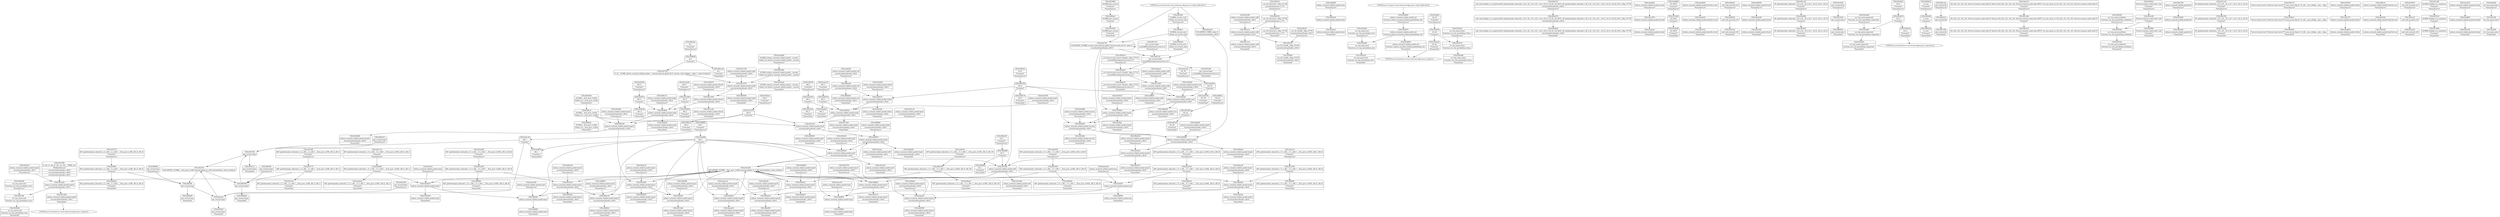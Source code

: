 digraph {
	CE0x3f14160 [shape=record,shape=Mrecord,label="{CE0x3f14160|GLOBAL:get_current|*Constant*|*SummSink*}"]
	CE0x3f16e90 [shape=record,shape=Mrecord,label="{CE0x3f16e90|i32_22|*Constant*}"]
	CE0x3f06380 [shape=record,shape=Mrecord,label="{CE0x3f06380|get_current:tmp2}"]
	CE0x3f0e1a0 [shape=record,shape=Mrecord,label="{CE0x3f0e1a0|selinux_secmark_relabel_packet:tmp16|security/selinux/hooks.c,4610}"]
	CE0x3ef9500 [shape=record,shape=Mrecord,label="{CE0x3ef9500|selinux_secmark_relabel_packet:tmp5|security/selinux/hooks.c,4610|*SummSink*}"]
	CE0x3f16b50 [shape=record,shape=Mrecord,label="{CE0x3f16b50|selinux_secmark_relabel_packet:tmp21|security/selinux/hooks.c,4610}"]
	CE0x3f3ffd0 [shape=record,shape=Mrecord,label="{CE0x3f3ffd0|_ret_i32_%call6,_!dbg_!27745|security/selinux/hooks.c,4613|*SummSink*}"]
	CE0x3efea30 [shape=record,shape=Mrecord,label="{CE0x3efea30|selinux_secmark_relabel_packet:tmp13|security/selinux/hooks.c,4610|*SummSource*}"]
	CE0x3f0ab40 [shape=record,shape=Mrecord,label="{CE0x3f0ab40|selinux_secmark_relabel_packet:entry}"]
	CE0x3ef93e0 [shape=record,shape=Mrecord,label="{CE0x3ef93e0|i32_0|*Constant*|*SummSource*}"]
	CE0x3efa1d0 [shape=record,shape=Mrecord,label="{CE0x3efa1d0|selinux_secmark_relabel_packet:tobool|security/selinux/hooks.c,4610|*SummSink*}"]
	CE0x3f030b0 [shape=record,shape=Mrecord,label="{CE0x3f030b0|GLOBAL:__llvm_gcov_ctr402|Global_var:__llvm_gcov_ctr402|*SummSource*}"]
	CE0x3f1f630 [shape=record,shape=Mrecord,label="{CE0x3f1f630|i64_5|*Constant*|*SummSink*}"]
	CE0x3ef9da0 [shape=record,shape=Mrecord,label="{CE0x3ef9da0|GLOBAL:get_current|*Constant*}"]
	CE0x3f0ef30 [shape=record,shape=Mrecord,label="{CE0x3f0ef30|selinux_secmark_relabel_packet:tmp3}"]
	"CONST[source:0(mediator),value:2(dynamic)][purpose:{object}]"
	CE0x3f023f0 [shape=record,shape=Mrecord,label="{CE0x3f023f0|selinux_secmark_relabel_packet:tmp7|security/selinux/hooks.c,4610|*SummSource*}"]
	CE0x3efd410 [shape=record,shape=Mrecord,label="{CE0x3efd410|i64*_getelementptr_inbounds_(_11_x_i64_,_11_x_i64_*___llvm_gcov_ctr402,_i64_0,_i64_0)|*Constant*|*SummSink*}"]
	CE0x3eeff70 [shape=record,shape=Mrecord,label="{CE0x3eeff70|i64_1|*Constant*|*SummSink*}"]
	CE0x3ef2900 [shape=record,shape=Mrecord,label="{CE0x3ef2900|selinux_secmark_relabel_packet:tmp14|security/selinux/hooks.c,4610|*SummSink*}"]
	CE0x3f0e710 [shape=record,shape=Mrecord,label="{CE0x3f0e710|_call_void_lockdep_rcu_suspicious(i8*_getelementptr_inbounds_(_25_x_i8_,_25_x_i8_*_.str3,_i32_0,_i32_0),_i32_4610,_i8*_getelementptr_inbounds_(_45_x_i8_,_45_x_i8_*_.str12,_i32_0,_i32_0))_#10,_!dbg_!27729|security/selinux/hooks.c,4610|*SummSource*}"]
	CE0x3f1bf10 [shape=record,shape=Mrecord,label="{CE0x3f1bf10|selinux_secmark_relabel_packet:tmp24|security/selinux/hooks.c,4611|*SummSource*}"]
	CE0x3ef0270 [shape=record,shape=Mrecord,label="{CE0x3ef0270|selinux_secmark_relabel_packet:tobool|security/selinux/hooks.c,4610}"]
	CE0x3ef8580 [shape=record,shape=Mrecord,label="{CE0x3ef8580|selinux_secmark_relabel_packet:tmp12|security/selinux/hooks.c,4610|*SummSource*}"]
	CE0x3eeace0 [shape=record,shape=Mrecord,label="{CE0x3eeace0|selinux_secmark_relabel_packet:do.end|*SummSink*}"]
	CE0x3f11db0 [shape=record,shape=Mrecord,label="{CE0x3f11db0|i32_4610|*Constant*}"]
	CE0x3f0cbe0 [shape=record,shape=Mrecord,label="{CE0x3f0cbe0|i8_1|*Constant*|*SummSource*}"]
	CE0x3f25dc0 [shape=record,shape=Mrecord,label="{CE0x3f25dc0|i64_0|*Constant*|*SummSource*}"]
	CE0x3efabe0 [shape=record,shape=Mrecord,label="{CE0x3efabe0|i64*_getelementptr_inbounds_(_11_x_i64_,_11_x_i64_*___llvm_gcov_ctr402,_i64_0,_i64_1)|*Constant*|*SummSink*}"]
	CE0x3f01e10 [shape=record,shape=Mrecord,label="{CE0x3f01e10|selinux_secmark_relabel_packet:call6|security/selinux/hooks.c,4613}"]
	CE0x3f114d0 [shape=record,shape=Mrecord,label="{CE0x3f114d0|selinux_secmark_relabel_packet:tmp12|security/selinux/hooks.c,4610|*SummSink*}"]
	CE0x3f2ef50 [shape=record,shape=Mrecord,label="{CE0x3f2ef50|selinux_secmark_relabel_packet:tmp12|security/selinux/hooks.c,4610}"]
	CE0x3f3f7a0 [shape=record,shape=Mrecord,label="{CE0x3f3f7a0|_ret_i32_%retval.0,_!dbg_!27728|security/selinux/avc.c,775|*SummSource*}"]
	CE0x3f47570 [shape=record,shape=Mrecord,label="{CE0x3f47570|i64*_getelementptr_inbounds_(_2_x_i64_,_2_x_i64_*___llvm_gcov_ctr98,_i64_0,_i64_0)|*Constant*|*SummSource*}"]
	CE0x3eea630 [shape=record,shape=Mrecord,label="{CE0x3eea630|selinux_secmark_relabel_packet:land.lhs.true2}"]
	CE0x3f1c0f0 [shape=record,shape=Mrecord,label="{CE0x3f1c0f0|selinux_secmark_relabel_packet:call6|security/selinux/hooks.c,4613|*SummSource*}"]
	CE0x3ef9a30 [shape=record,shape=Mrecord,label="{CE0x3ef9a30|i64*_getelementptr_inbounds_(_11_x_i64_,_11_x_i64_*___llvm_gcov_ctr402,_i64_0,_i64_10)|*Constant*|*SummSource*}"]
	CE0x3f3d4d0 [shape=record,shape=Mrecord,label="{CE0x3f3d4d0|avc_has_perm:ssid|Function::avc_has_perm&Arg::ssid::|*SummSource*}"]
	CE0x3f0bdf0 [shape=record,shape=Mrecord,label="{CE0x3f0bdf0|i32_1|*Constant*|*SummSink*}"]
	CE0x3f3dde0 [shape=record,shape=Mrecord,label="{CE0x3f3dde0|avc_has_perm:tsid|Function::avc_has_perm&Arg::tsid::|*SummSource*}"]
	CE0x3efc750 [shape=record,shape=Mrecord,label="{CE0x3efc750|COLLAPSED:_GCMRE_current_task_external_global_%struct.task_struct*:_elem_0::|security/selinux/hooks.c,4610}"]
	CE0x3f07a10 [shape=record,shape=Mrecord,label="{CE0x3f07a10|get_current:tmp4|./arch/x86/include/asm/current.h,14|*SummSource*}"]
	CE0x3ef5020 [shape=record,shape=Mrecord,label="{CE0x3ef5020|_call_void_mcount()_#3}"]
	CE0x3f0d900 [shape=record,shape=Mrecord,label="{CE0x3f0d900|selinux_secmark_relabel_packet:tmp19|security/selinux/hooks.c,4610|*SummSource*}"]
	CE0x3f13260 [shape=record,shape=Mrecord,label="{CE0x3f13260|selinux_secmark_relabel_packet:sid5|security/selinux/hooks.c,4611|*SummSink*}"]
	CE0x3efc290 [shape=record,shape=Mrecord,label="{CE0x3efc290|selinux_secmark_relabel_packet:if.end|*SummSink*}"]
	CE0x3f09cc0 [shape=record,shape=Mrecord,label="{CE0x3f09cc0|i64_0|*Constant*|*SummSink*}"]
	CE0x3ef9b50 [shape=record,shape=Mrecord,label="{CE0x3ef9b50|selinux_secmark_relabel_packet:tmp19|security/selinux/hooks.c,4610|*SummSink*}"]
	CE0x3f28110 [shape=record,shape=Mrecord,label="{CE0x3f28110|selinux_secmark_relabel_packet:tmp9|security/selinux/hooks.c,4610|*SummSource*}"]
	CE0x3f0a1b0 [shape=record,shape=Mrecord,label="{CE0x3f0a1b0|selinux_secmark_relabel_packet:tmp23|security/selinux/hooks.c,4610|*SummSource*}"]
	CE0x3eef7b0 [shape=record,shape=Mrecord,label="{CE0x3eef7b0|i64*_getelementptr_inbounds_(_11_x_i64_,_11_x_i64_*___llvm_gcov_ctr402,_i64_0,_i64_0)|*Constant*}"]
	CE0x3f06460 [shape=record,shape=Mrecord,label="{CE0x3f06460|get_current:tmp2|*SummSink*}"]
	CE0x3ee99f0 [shape=record,shape=Mrecord,label="{CE0x3ee99f0|i8*_getelementptr_inbounds_(_45_x_i8_,_45_x_i8_*_.str12,_i32_0,_i32_0)|*Constant*}"]
	CE0x3f5ec10 [shape=record,shape=Mrecord,label="{CE0x3f5ec10|get_current:tmp3|*SummSink*}"]
	CE0x3efbef0 [shape=record,shape=Mrecord,label="{CE0x3efbef0|selinux_secmark_relabel_packet:tmp22|security/selinux/hooks.c,4610|*SummSource*}"]
	CE0x3eea8c0 [shape=record,shape=Mrecord,label="{CE0x3eea8c0|i64_3|*Constant*|*SummSink*}"]
	CE0x3ef9bc0 [shape=record,shape=Mrecord,label="{CE0x3ef9bc0|selinux_secmark_relabel_packet:tmp20|security/selinux/hooks.c,4610}"]
	CE0x3f0df60 [shape=record,shape=Mrecord,label="{CE0x3f0df60|i64*_getelementptr_inbounds_(_11_x_i64_,_11_x_i64_*___llvm_gcov_ctr402,_i64_0,_i64_8)|*Constant*|*SummSink*}"]
	CE0x3eff7a0 [shape=record,shape=Mrecord,label="{CE0x3eff7a0|i32_22|*Constant*|*SummSink*}"]
	CE0x3efec10 [shape=record,shape=Mrecord,label="{CE0x3efec10|i64*_getelementptr_inbounds_(_11_x_i64_,_11_x_i64_*___llvm_gcov_ctr402,_i64_0,_i64_6)|*Constant*|*SummSource*}"]
	CE0x3f0da20 [shape=record,shape=Mrecord,label="{CE0x3f0da20|_ret_%struct.task_struct*_%tmp4,_!dbg_!27714|./arch/x86/include/asm/current.h,14}"]
	CE0x3f00550 [shape=record,shape=Mrecord,label="{CE0x3f00550|get_current:entry|*SummSink*}"]
	CE0x3f122c0 [shape=record,shape=Mrecord,label="{CE0x3f122c0|selinux_secmark_relabel_packet:tmp7|security/selinux/hooks.c,4610|*SummSink*}"]
	CE0x3ef95e0 [shape=record,shape=Mrecord,label="{CE0x3ef95e0|selinux_secmark_relabel_packet:tmp7|security/selinux/hooks.c,4610}"]
	CE0x3ef4470 [shape=record,shape=Mrecord,label="{CE0x3ef4470|selinux_secmark_relabel_packet:tobool1|security/selinux/hooks.c,4610|*SummSource*}"]
	CE0x3eeb1b0 [shape=record,shape=Mrecord,label="{CE0x3eeb1b0|selinux_secmark_relabel_packet:tmp|*SummSource*}"]
	CE0x48a2470 [shape=record,shape=Mrecord,label="{CE0x48a2470|_call_void_lockdep_rcu_suspicious(i8*_getelementptr_inbounds_(_25_x_i8_,_25_x_i8_*_.str3,_i32_0,_i32_0),_i32_4610,_i8*_getelementptr_inbounds_(_45_x_i8_,_45_x_i8_*_.str12,_i32_0,_i32_0))_#10,_!dbg_!27729|security/selinux/hooks.c,4610}"]
	CE0x3ef5fa0 [shape=record,shape=Mrecord,label="{CE0x3ef5fa0|selinux_secmark_relabel_packet:tmp21|security/selinux/hooks.c,4610|*SummSink*}"]
	"CONST[source:2(external),value:2(dynamic)][purpose:{subject}][SrcIdx:1]"
	CE0x3f3eb30 [shape=record,shape=Mrecord,label="{CE0x3f3eb30|avc_has_perm:requested|Function::avc_has_perm&Arg::requested::|*SummSink*}"]
	CE0x3f02d10 [shape=record,shape=Mrecord,label="{CE0x3f02d10|i1_true|*Constant*|*SummSource*}"]
	CE0x3ef4940 [shape=record,shape=Mrecord,label="{CE0x3ef4940|selinux_secmark_relabel_packet:entry|*SummSource*}"]
	CE0x3eea110 [shape=record,shape=Mrecord,label="{CE0x3eea110|selinux_secmark_relabel_packet:tmp20|security/selinux/hooks.c,4610|*SummSource*}"]
	CE0x3f41360 [shape=record,shape=Mrecord,label="{CE0x3f41360|get_current:bb|*SummSink*}"]
	CE0x3f4cf00 [shape=record,shape=Mrecord,label="{CE0x3f4cf00|get_current:tmp}"]
	CE0x3ee9a60 [shape=record,shape=Mrecord,label="{CE0x3ee9a60|i32_4610|*Constant*|*SummSink*}"]
	CE0x3f13780 [shape=record,shape=Mrecord,label="{CE0x3f13780|0:_i32,_4:_i32,_8:_i32,_12:_i32,_:_CMRE_4,8_|*MultipleSource*|security/selinux/hooks.c,4610|security/selinux/hooks.c,4610|security/selinux/hooks.c,4611}"]
	CE0x3f3d820 [shape=record,shape=Mrecord,label="{CE0x3f3d820|selinux_secmark_relabel_packet:sid|Function::selinux_secmark_relabel_packet&Arg::sid::|*SummSource*}"]
	"CONST[source:0(mediator),value:2(dynamic)][purpose:{subject}]"
	CE0x3efc5c0 [shape=record,shape=Mrecord,label="{CE0x3efc5c0|i32_78|*Constant*|*SummSource*}"]
	CE0x3f0dac0 [shape=record,shape=Mrecord,label="{CE0x3f0dac0|_ret_%struct.task_struct*_%tmp4,_!dbg_!27714|./arch/x86/include/asm/current.h,14|*SummSink*}"]
	CE0x3efe110 [shape=record,shape=Mrecord,label="{CE0x3efe110|i32_(i32,_i32,_i16,_i32,_%struct.common_audit_data*)*_bitcast_(i32_(i32,_i32,_i16,_i32,_%struct.common_audit_data.495*)*_avc_has_perm_to_i32_(i32,_i32,_i16,_i32,_%struct.common_audit_data*)*)|*Constant*|*SummSource*}"]
	CE0x53b20e0 [shape=record,shape=Mrecord,label="{CE0x53b20e0|selinux_secmark_relabel_packet:tmp2|*SummSink*}"]
	CE0x3efeba0 [shape=record,shape=Mrecord,label="{CE0x3efeba0|selinux_secmark_relabel_packet:tmp13|security/selinux/hooks.c,4610|*SummSink*}"]
	CE0x3ef9030 [shape=record,shape=Mrecord,label="{CE0x3ef9030|selinux_secmark_relabel_packet:if.end|*SummSource*}"]
	CE0x3f3f350 [shape=record,shape=Mrecord,label="{CE0x3f3f350|_ret_i32_%retval.0,_!dbg_!27728|security/selinux/avc.c,775}"]
	CE0x3efb9e0 [shape=record,shape=Mrecord,label="{CE0x3efb9e0|selinux_secmark_relabel_packet:tmp13|security/selinux/hooks.c,4610}"]
	CE0x3f0cf20 [shape=record,shape=Mrecord,label="{CE0x3f0cf20|GLOBAL:current_task|Global_var:current_task|*SummSource*}"]
	CE0x3eed920 [shape=record,shape=Mrecord,label="{CE0x3eed920|selinux_secmark_relabel_packet:land.lhs.true2|*SummSource*}"]
	CE0x3f09ea0 [shape=record,shape=Mrecord,label="{CE0x3f09ea0|selinux_secmark_relabel_packet:tmp22|security/selinux/hooks.c,4610|*SummSink*}"]
	CE0x3f3f080 [shape=record,shape=Mrecord,label="{CE0x3f3f080|%struct.common_audit_data*_null|*Constant*|*SummSink*}"]
	CE0x3f063f0 [shape=record,shape=Mrecord,label="{CE0x3f063f0|get_current:tmp2|*SummSource*}"]
	CE0x3f0a4d0 [shape=record,shape=Mrecord,label="{CE0x3f0a4d0|selinux_secmark_relabel_packet:bb|*SummSink*}"]
	CE0x3f0e820 [shape=record,shape=Mrecord,label="{CE0x3f0e820|_call_void_lockdep_rcu_suspicious(i8*_getelementptr_inbounds_(_25_x_i8_,_25_x_i8_*_.str3,_i32_0,_i32_0),_i32_4610,_i8*_getelementptr_inbounds_(_45_x_i8_,_45_x_i8_*_.str12,_i32_0,_i32_0))_#10,_!dbg_!27729|security/selinux/hooks.c,4610|*SummSink*}"]
	CE0x3f25750 [shape=record,shape=Mrecord,label="{CE0x3f25750|selinux_secmark_relabel_packet:tmp17|security/selinux/hooks.c,4610|*SummSource*}"]
	CE0x3f10920 [shape=record,shape=Mrecord,label="{CE0x3f10920|selinux_secmark_relabel_packet:security|security/selinux/hooks.c,4610}"]
	CE0x3f0e780 [shape=record,shape=Mrecord,label="{CE0x3f0e780|i8*_getelementptr_inbounds_(_25_x_i8_,_25_x_i8_*_.str3,_i32_0,_i32_0)|*Constant*}"]
	CE0x3ef8b40 [shape=record,shape=Mrecord,label="{CE0x3ef8b40|i8_1|*Constant*}"]
	CE0x3f12d10 [shape=record,shape=Mrecord,label="{CE0x3f12d10|selinux_secmark_relabel_packet:tmp15|security/selinux/hooks.c,4610}"]
	CE0x3f3f010 [shape=record,shape=Mrecord,label="{CE0x3f3f010|%struct.common_audit_data*_null|*Constant*|*SummSource*}"]
	CE0x3f5d6c0 [shape=record,shape=Mrecord,label="{CE0x3f5d6c0|%struct.task_struct*_(%struct.task_struct**)*_asm_movq_%gs:$_1:P_,$0_,_r,im,_dirflag_,_fpsr_,_flags_}"]
	CE0x3ee98d0 [shape=record,shape=Mrecord,label="{CE0x3ee98d0|i32_4610|*Constant*|*SummSource*}"]
	CE0x3f3dd00 [shape=record,shape=Mrecord,label="{CE0x3f3dd00|avc_has_perm:tsid|Function::avc_has_perm&Arg::tsid::}"]
	CE0x3f0b650 [shape=record,shape=Mrecord,label="{CE0x3f0b650|selinux_secmark_relabel_packet:call|security/selinux/hooks.c,4610|*SummSink*}"]
	CE0x3f0a310 [shape=record,shape=Mrecord,label="{CE0x3f0a310|selinux_secmark_relabel_packet:tmp23|security/selinux/hooks.c,4610|*SummSink*}"]
	CE0x3f3d5d0 [shape=record,shape=Mrecord,label="{CE0x3f3d5d0|avc_has_perm:ssid|Function::avc_has_perm&Arg::ssid::|*SummSink*}"]
	CE0x3f3e8e0 [shape=record,shape=Mrecord,label="{CE0x3f3e8e0|i32_4|*Constant*|*SummSource*}"]
	CE0x3f3ec90 [shape=record,shape=Mrecord,label="{CE0x3f3ec90|%struct.common_audit_data*_null|*Constant*}"]
	CE0x3efa4c0 [shape=record,shape=Mrecord,label="{CE0x3efa4c0|get_current:bb}"]
	CE0x3f14340 [shape=record,shape=Mrecord,label="{CE0x3f14340|get_current:entry}"]
	CE0x3f411a0 [shape=record,shape=Mrecord,label="{CE0x3f411a0|get_current:bb|*SummSource*}"]
	CE0x3ef05e0 [shape=record,shape=Mrecord,label="{CE0x3ef05e0|selinux_secmark_relabel_packet:tmp4|security/selinux/hooks.c,4610}"]
	CE0x3f11650 [shape=record,shape=Mrecord,label="{CE0x3f11650|i64*_getelementptr_inbounds_(_11_x_i64_,_11_x_i64_*___llvm_gcov_ctr402,_i64_0,_i64_6)|*Constant*}"]
	CE0x3ef4f60 [shape=record,shape=Mrecord,label="{CE0x3ef4f60|selinux_secmark_relabel_packet:tmp3|*SummSink*}"]
	CE0x3811070 [shape=record,shape=Mrecord,label="{CE0x3811070|selinux_secmark_relabel_packet:tmp8|security/selinux/hooks.c,4610}"]
	CE0x3f0c950 [shape=record,shape=Mrecord,label="{CE0x3f0c950|i64*_getelementptr_inbounds_(_11_x_i64_,_11_x_i64_*___llvm_gcov_ctr402,_i64_0,_i64_9)|*Constant*}"]
	CE0x3ef7150 [shape=record,shape=Mrecord,label="{CE0x3ef7150|0:_i8,_:_GCMR_selinux_secmark_relabel_packet.__warned_internal_global_i8_0,_section_.data.unlikely_,_align_1:_elem_0:default:}"]
	CE0x3f172d0 [shape=record,shape=Mrecord,label="{CE0x3f172d0|selinux_secmark_relabel_packet:call4|security/selinux/hooks.c,4610}"]
	CE0x3eec450 [shape=record,shape=Mrecord,label="{CE0x3eec450|selinux_secmark_relabel_packet:tmp3|*SummSource*}"]
	CE0x3f1be20 [shape=record,shape=Mrecord,label="{CE0x3f1be20|selinux_secmark_relabel_packet:tmp24|security/selinux/hooks.c,4611}"]
	CE0x3f257c0 [shape=record,shape=Mrecord,label="{CE0x3f257c0|selinux_secmark_relabel_packet:tmp17|security/selinux/hooks.c,4610|*SummSink*}"]
	CE0x3ef4de0 [shape=record,shape=Mrecord,label="{CE0x3ef4de0|selinux_secmark_relabel_packet:tmp14|security/selinux/hooks.c,4610|*SummSource*}"]
	CE0x3f3e410 [shape=record,shape=Mrecord,label="{CE0x3f3e410|i32_4|*Constant*}"]
	CE0x3efc550 [shape=record,shape=Mrecord,label="{CE0x3efc550|i32_78|*Constant*|*SummSink*}"]
	CE0x3f5b4e0 [shape=record,shape=Mrecord,label="{CE0x3f5b4e0|i64*_getelementptr_inbounds_(_2_x_i64_,_2_x_i64_*___llvm_gcov_ctr98,_i64_0,_i64_0)|*Constant*|*SummSink*}"]
	CE0x3eff610 [shape=record,shape=Mrecord,label="{CE0x3eff610|i32_22|*Constant*|*SummSource*}"]
	CE0x3f005e0 [shape=record,shape=Mrecord,label="{CE0x3f005e0|_ret_%struct.task_struct*_%tmp4,_!dbg_!27714|./arch/x86/include/asm/current.h,14|*SummSource*}"]
	CE0x3efc4e0 [shape=record,shape=Mrecord,label="{CE0x3efc4e0|i32_78|*Constant*}"]
	CE0x3eedc80 [shape=record,shape=Mrecord,label="{CE0x3eedc80|selinux_secmark_relabel_packet:if.end}"]
	CE0x3efcfc0 [shape=record,shape=Mrecord,label="{CE0x3efcfc0|selinux_secmark_relabel_packet:tmp2|*SummSource*}"]
	CE0x3f0a790 [shape=record,shape=Mrecord,label="{CE0x3f0a790|selinux_secmark_relabel_packet:bb|*SummSource*}"]
	CE0x3eed670 [shape=record,shape=Mrecord,label="{CE0x3eed670|selinux_secmark_relabel_packet:if.then|*SummSink*}"]
	CE0x3f69b90 [shape=record,shape=Mrecord,label="{CE0x3f69b90|get_current:tmp|*SummSource*}"]
	CE0x3ef0740 [shape=record,shape=Mrecord,label="{CE0x3ef0740|i64_2|*Constant*|*SummSource*}"]
	CE0x3ef03d0 [shape=record,shape=Mrecord,label="{CE0x3ef03d0|selinux_secmark_relabel_packet:land.lhs.true|*SummSink*}"]
	CE0x3f1c1c0 [shape=record,shape=Mrecord,label="{CE0x3f1c1c0|selinux_secmark_relabel_packet:call6|security/selinux/hooks.c,4613|*SummSink*}"]
	CE0x3f1c2b0 [shape=record,shape=Mrecord,label="{CE0x3f1c2b0|i32_(i32,_i32,_i16,_i32,_%struct.common_audit_data*)*_bitcast_(i32_(i32,_i32,_i16,_i32,_%struct.common_audit_data.495*)*_avc_has_perm_to_i32_(i32,_i32,_i16,_i32,_%struct.common_audit_data*)*)|*Constant*}"]
	CE0x3ef0cc0 [shape=record,shape=Mrecord,label="{CE0x3ef0cc0|selinux_secmark_relabel_packet:land.lhs.true|*SummSource*}"]
	CE0x3f1f5c0 [shape=record,shape=Mrecord,label="{CE0x3f1f5c0|i64_4|*Constant*}"]
	CE0x3f0e0a0 [shape=record,shape=Mrecord,label="{CE0x3f0e0a0|selinux_secmark_relabel_packet:tmp15|security/selinux/hooks.c,4610|*SummSink*}"]
	CE0x3ef1030 [shape=record,shape=Mrecord,label="{CE0x3ef1030|i64_2|*Constant*|*SummSink*}"]
	CE0x3f0f8b0 [shape=record,shape=Mrecord,label="{CE0x3f0f8b0|selinux_secmark_relabel_packet:tmp6|security/selinux/hooks.c,4610|*SummSource*}"]
	CE0x3f10d50 [shape=record,shape=Mrecord,label="{CE0x3f10d50|selinux_secmark_relabel_packet:bb}"]
	CE0x3f0b780 [shape=record,shape=Mrecord,label="{CE0x3f0b780|i32_0|*Constant*}"]
	CE0x3f2a580 [shape=record,shape=Mrecord,label="{CE0x3f2a580|selinux_secmark_relabel_packet:tmp10|security/selinux/hooks.c,4610|*SummSink*}"]
	CE0x3f0fee0 [shape=record,shape=Mrecord,label="{CE0x3f0fee0|GLOBAL:__llvm_gcov_ctr402|Global_var:__llvm_gcov_ctr402|*SummSink*}"]
	CE0x3ef9ae0 [shape=record,shape=Mrecord,label="{CE0x3ef9ae0|i64*_getelementptr_inbounds_(_11_x_i64_,_11_x_i64_*___llvm_gcov_ctr402,_i64_0,_i64_10)|*Constant*|*SummSink*}"]
	CE0x3f12a50 [shape=record,shape=Mrecord,label="{CE0x3f12a50|i64*_getelementptr_inbounds_(_11_x_i64_,_11_x_i64_*___llvm_gcov_ctr402,_i64_0,_i64_8)|*Constant*}"]
	CE0x3f5f0c0 [shape=record,shape=Mrecord,label="{CE0x3f5f0c0|GLOBAL:current_task|Global_var:current_task}"]
	CE0x3f4cf70 [shape=record,shape=Mrecord,label="{CE0x3f4cf70|COLLAPSED:_GCMRE___llvm_gcov_ctr98_internal_global_2_x_i64_zeroinitializer:_elem_0:default:}"]
	CE0x3f02ea0 [shape=record,shape=Mrecord,label="{CE0x3f02ea0|i1_true|*Constant*|*SummSink*}"]
	CE0x3f473f0 [shape=record,shape=Mrecord,label="{CE0x3f473f0|get_current:tmp3}"]
	CE0x3f0bc90 [shape=record,shape=Mrecord,label="{CE0x3f0bc90|i32_1|*Constant*|*SummSource*}"]
	CE0x3eeee70 [shape=record,shape=Mrecord,label="{CE0x3eeee70|i64_3|*Constant*|*SummSource*}"]
	CE0x3eff1c0 [shape=record,shape=Mrecord,label="{CE0x3eff1c0|GLOBAL:__llvm_gcov_ctr402|Global_var:__llvm_gcov_ctr402}"]
	"CONST[source:0(mediator),value:0(static)][purpose:{operation}]"
	CE0x3f3d670 [shape=record,shape=Mrecord,label="{CE0x3f3d670|selinux_secmark_relabel_packet:sid|Function::selinux_secmark_relabel_packet&Arg::sid::}"]
	CE0x3f14970 [shape=record,shape=Mrecord,label="{CE0x3f14970|_call_void_mcount()_#3|*SummSource*}"]
	CE0x3eef3f0 [shape=record,shape=Mrecord,label="{CE0x3eef3f0|i64_1|*Constant*}"]
	CE0x3f5ecd0 [shape=record,shape=Mrecord,label="{CE0x3f5ecd0|_call_void_mcount()_#3}"]
	CE0x3f0f6f0 [shape=record,shape=Mrecord,label="{CE0x3f0f6f0|i64*_getelementptr_inbounds_(_11_x_i64_,_11_x_i64_*___llvm_gcov_ctr402,_i64_0,_i64_6)|*Constant*|*SummSink*}"]
	CE0x3eefec0 [shape=record,shape=Mrecord,label="{CE0x3eefec0|selinux_secmark_relabel_packet:entry|*SummSink*}"]
	CE0x3f280a0 [shape=record,shape=Mrecord,label="{CE0x3f280a0|selinux_secmark_relabel_packet:tmp9|security/selinux/hooks.c,4610|*SummSink*}"]
	CE0x3f0cce0 [shape=record,shape=Mrecord,label="{CE0x3f0cce0|i8_1|*Constant*|*SummSink*}"]
	CE0x3ef7b10 [shape=record,shape=Mrecord,label="{CE0x3ef7b10|GLOBAL:lockdep_rcu_suspicious|*Constant*}"]
	CE0x5e939d0 [shape=record,shape=Mrecord,label="{CE0x5e939d0|GLOBAL:selinux_secmark_relabel_packet.__warned|Global_var:selinux_secmark_relabel_packet.__warned|*SummSource*}"]
	CE0x3f293b0 [shape=record,shape=Mrecord,label="{CE0x3f293b0|selinux_secmark_relabel_packet:tmp10|security/selinux/hooks.c,4610|*SummSource*}"]
	CE0x3f0e030 [shape=record,shape=Mrecord,label="{CE0x3f0e030|selinux_secmark_relabel_packet:tmp15|security/selinux/hooks.c,4610|*SummSource*}"]
	CE0x3f0ad70 [shape=record,shape=Mrecord,label="{CE0x3f0ad70|selinux_secmark_relabel_packet:tmp18|security/selinux/hooks.c,4610}"]
	CE0x3f2dc30 [shape=record,shape=Mrecord,label="{CE0x3f2dc30|selinux_secmark_relabel_packet:tmp11|security/selinux/hooks.c,4610|*SummSource*}"]
	CE0x3ef2a80 [shape=record,shape=Mrecord,label="{CE0x3ef2a80|i1_true|*Constant*}"]
	CE0x55ce240 [shape=record,shape=Mrecord,label="{CE0x55ce240|i64_5|*Constant*|*SummSource*}"]
	CE0x3f11c30 [shape=record,shape=Mrecord,label="{CE0x3f11c30|i8*_getelementptr_inbounds_(_25_x_i8_,_25_x_i8_*_.str3,_i32_0,_i32_0)|*Constant*|*SummSource*}"]
	CE0x3eef080 [shape=record,shape=Mrecord,label="{CE0x3eef080|i64*_getelementptr_inbounds_(_11_x_i64_,_11_x_i64_*___llvm_gcov_ctr402,_i64_0,_i64_1)|*Constant*}"]
	CE0x3f1c000 [shape=record,shape=Mrecord,label="{CE0x3f1c000|selinux_secmark_relabel_packet:tmp24|security/selinux/hooks.c,4611|*SummSink*}"]
	CE0x3efe780 [shape=record,shape=Mrecord,label="{CE0x3efe780|avc_has_perm:ssid|Function::avc_has_perm&Arg::ssid::}"]
	CE0x3ef9570 [shape=record,shape=Mrecord,label="{CE0x3ef9570|selinux_secmark_relabel_packet:tmp6|security/selinux/hooks.c,4610}"]
	CE0x3f3e570 [shape=record,shape=Mrecord,label="{CE0x3f3e570|avc_has_perm:tclass|Function::avc_has_perm&Arg::tclass::}"]
	CE0x3f1f9c0 [shape=record,shape=Mrecord,label="{CE0x3f1f9c0|get_current:tmp1|*SummSink*}"]
	CE0x3f1f770 [shape=record,shape=Mrecord,label="{CE0x3f1f770|i64*_getelementptr_inbounds_(_2_x_i64_,_2_x_i64_*___llvm_gcov_ctr98,_i64_0,_i64_1)|*Constant*}"]
	CE0x3f0af90 [shape=record,shape=Mrecord,label="{CE0x3f0af90|selinux_secmark_relabel_packet:tmp18|security/selinux/hooks.c,4610|*SummSink*}"]
	CE0x3ef0f80 [shape=record,shape=Mrecord,label="{CE0x3ef0f80|selinux_secmark_relabel_packet:tmp1|*SummSink*}"]
	CE0x3f174e0 [shape=record,shape=Mrecord,label="{CE0x3f174e0|selinux_secmark_relabel_packet:tmp4|security/selinux/hooks.c,4610|*SummSink*}"]
	CE0x3f02380 [shape=record,shape=Mrecord,label="{CE0x3f02380|GLOBAL:selinux_secmark_relabel_packet.__warned|Global_var:selinux_secmark_relabel_packet.__warned}"]
	CE0x3eefcb0 [shape=record,shape=Mrecord,label="{CE0x3eefcb0|selinux_secmark_relabel_packet:call|security/selinux/hooks.c,4610|*SummSource*}"]
	CE0x3f3df70 [shape=record,shape=Mrecord,label="{CE0x3f3df70|i16_42|*Constant*}"]
	CE0x3eef600 [shape=record,shape=Mrecord,label="{CE0x3eef600|selinux_secmark_relabel_packet:tmp1}"]
	CE0x3efc0a0 [shape=record,shape=Mrecord,label="{CE0x3efc0a0|selinux_secmark_relabel_packet:tmp23|security/selinux/hooks.c,4610}"]
	CE0x3eea760 [shape=record,shape=Mrecord,label="{CE0x3eea760|selinux_secmark_relabel_packet:do.end}"]
	CE0x3eef890 [shape=record,shape=Mrecord,label="{CE0x3eef890|selinux_secmark_relabel_packet:do.body}"]
	CE0x3efcf50 [shape=record,shape=Mrecord,label="{CE0x3efcf50|selinux_secmark_relabel_packet:tmp}"]
	CE0x3f16d10 [shape=record,shape=Mrecord,label="{CE0x3f16d10|selinux_secmark_relabel_packet:tmp21|security/selinux/hooks.c,4610|*SummSource*}"]
	CE0x3f10b10 [shape=record,shape=Mrecord,label="{CE0x3f10b10|COLLAPSED:_CMRE:_elem_0::|security/selinux/hooks.c,4610}"]
	CE0x3efe3f0 [shape=record,shape=Mrecord,label="{CE0x3efe3f0|avc_has_perm:entry}"]
	CE0x3f3d950 [shape=record,shape=Mrecord,label="{CE0x3f3d950|selinux_secmark_relabel_packet:sid|Function::selinux_secmark_relabel_packet&Arg::sid::|*SummSink*}"]
	CE0x3f3ed00 [shape=record,shape=Mrecord,label="{CE0x3f3ed00|avc_has_perm:requested|Function::avc_has_perm&Arg::requested::}"]
	CE0x3f3f1d0 [shape=record,shape=Mrecord,label="{CE0x3f3f1d0|avc_has_perm:auditdata|Function::avc_has_perm&Arg::auditdata::|*SummSink*}"]
	CE0x3efe4f0 [shape=record,shape=Mrecord,label="{CE0x3efe4f0|avc_has_perm:entry|*SummSource*}"]
	CE0x3f13ea0 [shape=record,shape=Mrecord,label="{CE0x3f13ea0|selinux_secmark_relabel_packet:sid5|security/selinux/hooks.c,4611|*SummSource*}"]
	CE0x55ce1d0 [shape=record,shape=Mrecord,label="{CE0x55ce1d0|selinux_secmark_relabel_packet:tobool1|security/selinux/hooks.c,4610|*SummSink*}"]
	CE0x3f5e820 [shape=record,shape=Mrecord,label="{CE0x3f5e820|GLOBAL:current_task|Global_var:current_task|*SummSink*}"]
	CE0x3ef75b0 [shape=record,shape=Mrecord,label="{CE0x3ef75b0|selinux_secmark_relabel_packet:if.then|*SummSource*}"]
	CE0x3ef1500 [shape=record,shape=Mrecord,label="{CE0x3ef1500|selinux_secmark_relabel_packet:tmp4|security/selinux/hooks.c,4610|*SummSource*}"]
	CE0x5e93aa0 [shape=record,shape=Mrecord,label="{CE0x5e93aa0|GLOBAL:selinux_secmark_relabel_packet.__warned|Global_var:selinux_secmark_relabel_packet.__warned|*SummSink*}"]
	CE0x3eee410 [shape=record,shape=Mrecord,label="{CE0x3eee410|i64_2|*Constant*}"]
	CE0x3ef2160 [shape=record,shape=Mrecord,label="{CE0x3ef2160|i64_4|*Constant*|*SummSource*}"]
	CE0x3f0af20 [shape=record,shape=Mrecord,label="{CE0x3f0af20|selinux_secmark_relabel_packet:tmp18|security/selinux/hooks.c,4610|*SummSource*}"]
	CE0x3f3edd0 [shape=record,shape=Mrecord,label="{CE0x3f3edd0|avc_has_perm:requested|Function::avc_has_perm&Arg::requested::|*SummSource*}"]
	CE0x3f3f540 [shape=record,shape=Mrecord,label="{CE0x3f3f540|avc_has_perm:auditdata|Function::avc_has_perm&Arg::auditdata::}"]
	CE0x3f3fe30 [shape=record,shape=Mrecord,label="{CE0x3f3fe30|_ret_i32_%call6,_!dbg_!27745|security/selinux/hooks.c,4613|*SummSource*}"]
	CE0x3f0c9c0 [shape=record,shape=Mrecord,label="{CE0x3f0c9c0|i8*_getelementptr_inbounds_(_45_x_i8_,_45_x_i8_*_.str12,_i32_0,_i32_0)|*Constant*|*SummSink*}"]
	CE0x3efb340 [shape=record,shape=Mrecord,label="{CE0x3efb340|selinux_secmark_relabel_packet:cred|security/selinux/hooks.c,4610|*SummSink*}"]
	CE0x3f1f6d0 [shape=record,shape=Mrecord,label="{CE0x3f1f6d0|selinux_secmark_relabel_packet:tmp9|security/selinux/hooks.c,4610}"]
	CE0x3efc850 [shape=record,shape=Mrecord,label="{CE0x3efc850|selinux_secmark_relabel_packet:cred|security/selinux/hooks.c,4610|*SummSource*}"]
	CE0x3f11af0 [shape=record,shape=Mrecord,label="{CE0x3f11af0|GLOBAL:lockdep_rcu_suspicious|*Constant*|*SummSource*}"]
	CE0x3f5d800 [shape=record,shape=Mrecord,label="{CE0x3f5d800|%struct.task_struct*_(%struct.task_struct**)*_asm_movq_%gs:$_1:P_,$0_,_r,im,_dirflag_,_fpsr_,_flags_|*SummSink*}"]
	"CONST[source:1(input),value:2(dynamic)][purpose:{object}][SrcIdx:0]"
	CE0x3f11ca0 [shape=record,shape=Mrecord,label="{CE0x3f11ca0|i8*_getelementptr_inbounds_(_25_x_i8_,_25_x_i8_*_.str3,_i32_0,_i32_0)|*Constant*|*SummSink*}"]
	CE0x3f3e680 [shape=record,shape=Mrecord,label="{CE0x3f3e680|avc_has_perm:tclass|Function::avc_has_perm&Arg::tclass::|*SummSink*}"]
	CE0x3efe5f0 [shape=record,shape=Mrecord,label="{CE0x3efe5f0|avc_has_perm:entry|*SummSink*}"]
	CE0x3f02a40 [shape=record,shape=Mrecord,label="{CE0x3f02a40|selinux_secmark_relabel_packet:call|security/selinux/hooks.c,4610}"]
	CE0x3eea230 [shape=record,shape=Mrecord,label="{CE0x3eea230|selinux_secmark_relabel_packet:tmp20|security/selinux/hooks.c,4610|*SummSink*}"]
	CE0x3f143b0 [shape=record,shape=Mrecord,label="{CE0x3f143b0|get_current:entry|*SummSource*}"]
	CE0x3efc360 [shape=record,shape=Mrecord,label="{CE0x3efc360|get_current:tmp1|*SummSource*}"]
	CE0x3f1fca0 [shape=record,shape=Mrecord,label="{CE0x3f1fca0|i64*_getelementptr_inbounds_(_2_x_i64_,_2_x_i64_*___llvm_gcov_ctr98,_i64_0,_i64_1)|*Constant*|*SummSink*}"]
	CE0x3f0b960 [shape=record,shape=Mrecord,label="{CE0x3f0b960|i32_1|*Constant*}"]
	CE0x3f01c20 [shape=record,shape=Mrecord,label="{CE0x3f01c20|i8*_getelementptr_inbounds_(_45_x_i8_,_45_x_i8_*_.str12,_i32_0,_i32_0)|*Constant*|*SummSource*}"]
	CE0x3eeebb0 [shape=record,shape=Mrecord,label="{CE0x3eeebb0|selinux_secmark_relabel_packet:do.end|*SummSource*}"]
	CE0x3ef47e0 [shape=record,shape=Mrecord,label="{CE0x3ef47e0|i64_3|*Constant*}"]
	CE0x55ce2b0 [shape=record,shape=Mrecord,label="{CE0x55ce2b0|i64_5|*Constant*}"]
	CE0x3f0fd40 [shape=record,shape=Mrecord,label="{CE0x3f0fd40|i64*_getelementptr_inbounds_(_11_x_i64_,_11_x_i64_*___llvm_gcov_ctr402,_i64_0,_i64_9)|*Constant*|*SummSink*}"]
	CE0x3ef2370 [shape=record,shape=Mrecord,label="{CE0x3ef2370|selinux_secmark_relabel_packet:land.lhs.true2|*SummSink*}"]
	CE0x3efe270 [shape=record,shape=Mrecord,label="{CE0x3efe270|i32_(i32,_i32,_i16,_i32,_%struct.common_audit_data*)*_bitcast_(i32_(i32,_i32,_i16,_i32,_%struct.common_audit_data.495*)*_avc_has_perm_to_i32_(i32,_i32,_i16,_i32,_%struct.common_audit_data*)*)|*Constant*|*SummSink*}"]
	CE0x3f3e5e0 [shape=record,shape=Mrecord,label="{CE0x3f3e5e0|avc_has_perm:tclass|Function::avc_has_perm&Arg::tclass::|*SummSource*}"]
	CE0x3eeac30 [shape=record,shape=Mrecord,label="{CE0x3eeac30|selinux_secmark_relabel_packet:tmp1|*SummSource*}"]
	CE0x3ef23e0 [shape=record,shape=Mrecord,label="{CE0x3ef23e0|i64*_getelementptr_inbounds_(_11_x_i64_,_11_x_i64_*___llvm_gcov_ctr402,_i64_0,_i64_0)|*Constant*|*SummSource*}"]
	CE0x3f10bf0 [shape=record,shape=Mrecord,label="{CE0x3f10bf0|selinux_secmark_relabel_packet:security|security/selinux/hooks.c,4610|*SummSink*}"]
	CE0x3ef89c0 [shape=record,shape=Mrecord,label="{CE0x3ef89c0|selinux_secmark_relabel_packet:tmp16|security/selinux/hooks.c,4610|*SummSink*}"]
	CE0x3f14000 [shape=record,shape=Mrecord,label="{CE0x3f14000|GLOBAL:get_current|*Constant*|*SummSource*}"]
	CE0x3f17470 [shape=record,shape=Mrecord,label="{CE0x3f17470|i64_0|*Constant*}"]
	CE0x3ef1a80 [shape=record,shape=Mrecord,label="{CE0x3ef1a80|COLLAPSED:_GCMRE___llvm_gcov_ctr402_internal_global_11_x_i64_zeroinitializer:_elem_0:default:}"]
	CE0x3f2c980 [shape=record,shape=Mrecord,label="{CE0x3f2c980|selinux_secmark_relabel_packet:tmp11|security/selinux/hooks.c,4610}"]
	CE0x3f3e2a0 [shape=record,shape=Mrecord,label="{CE0x3f3e2a0|i16_42|*Constant*|*SummSink*}"]
	CE0x3ef8830 [shape=record,shape=Mrecord,label="{CE0x3ef8830|selinux_secmark_relabel_packet:tmp16|security/selinux/hooks.c,4610|*SummSource*}"]
	CE0x3efcc30 [shape=record,shape=Mrecord,label="{CE0x3efcc30|i64_1|*Constant*}"]
	CE0x3ef86b0 [shape=record,shape=Mrecord,label="{CE0x3ef86b0|i64_1|*Constant*|*SummSource*}"]
	CE0x3efeea0 [shape=record,shape=Mrecord,label="{CE0x3efeea0|selinux_secmark_relabel_packet:call4|security/selinux/hooks.c,4610|*SummSource*}"]
	CE0x3efbd60 [shape=record,shape=Mrecord,label="{CE0x3efbd60|selinux_secmark_relabel_packet:tmp22|security/selinux/hooks.c,4610}"]
	CE0x3eff500 [shape=record,shape=Mrecord,label="{CE0x3eff500|selinux_secmark_relabel_packet:tmp|*SummSink*}"]
	CE0x3f1fb40 [shape=record,shape=Mrecord,label="{CE0x3f1fb40|i64*_getelementptr_inbounds_(_2_x_i64_,_2_x_i64_*___llvm_gcov_ctr98,_i64_0,_i64_1)|*Constant*|*SummSource*}"]
	CE0x3f5d770 [shape=record,shape=Mrecord,label="{CE0x3f5d770|%struct.task_struct*_(%struct.task_struct**)*_asm_movq_%gs:$_1:P_,$0_,_r,im,_dirflag_,_fpsr_,_flags_|*SummSource*}"]
	CE0x3f11b80 [shape=record,shape=Mrecord,label="{CE0x3f11b80|GLOBAL:lockdep_rcu_suspicious|*Constant*|*SummSink*}"]
	CE0x3ef17c0 [shape=record,shape=Mrecord,label="{CE0x3ef17c0|i64*_getelementptr_inbounds_(_11_x_i64_,_11_x_i64_*___llvm_gcov_ctr402,_i64_0,_i64_1)|*Constant*|*SummSource*}"]
	CE0x3ef4220 [shape=record,shape=Mrecord,label="{CE0x3ef4220|i64_4|*Constant*|*SummSink*}"]
	CE0x3efeaa0 [shape=record,shape=Mrecord,label="{CE0x3efeaa0|selinux_secmark_relabel_packet:tmp14|security/selinux/hooks.c,4610}"]
	CE0x3f3f9f0 [shape=record,shape=Mrecord,label="{CE0x3f3f9f0|i64*_getelementptr_inbounds_(_2_x_i64_,_2_x_i64_*___llvm_gcov_ctr98,_i64_0,_i64_0)|*Constant*}"]
	CE0x3f3f5d0 [shape=record,shape=Mrecord,label="{CE0x3f3f5d0|avc_has_perm:auditdata|Function::avc_has_perm&Arg::auditdata::|*SummSource*}"]
	CE0x3811150 [shape=record,shape=Mrecord,label="{CE0x3811150|selinux_secmark_relabel_packet:tmp8|security/selinux/hooks.c,4610|*SummSource*}"]
	CE0x3f2b840 [shape=record,shape=Mrecord,label="{CE0x3f2b840|selinux_secmark_relabel_packet:tmp6|security/selinux/hooks.c,4610|*SummSink*}"]
	CE0x3ef4030 [shape=record,shape=Mrecord,label="{CE0x3ef4030|i64*_getelementptr_inbounds_(_11_x_i64_,_11_x_i64_*___llvm_gcov_ctr402,_i64_0,_i64_9)|*Constant*|*SummSource*}"]
	CE0x3f3fc30 [shape=record,shape=Mrecord,label="{CE0x3f3fc30|_ret_i32_%call6,_!dbg_!27745|security/selinux/hooks.c,4613}"]
	CE0x3eff030 [shape=record,shape=Mrecord,label="{CE0x3eff030|selinux_secmark_relabel_packet:call4|security/selinux/hooks.c,4610|*SummSink*}"]
	CE0x53b2070 [shape=record,shape=Mrecord,label="{CE0x53b2070|selinux_secmark_relabel_packet:tmp2}"]
	CE0x3ef4730 [shape=record,shape=Mrecord,label="{CE0x3ef4730|_call_void_mcount()_#3|*SummSink*}"]
	CE0x3f12d80 [shape=record,shape=Mrecord,label="{CE0x3f12d80|i64*_getelementptr_inbounds_(_11_x_i64_,_11_x_i64_*___llvm_gcov_ctr402,_i64_0,_i64_8)|*Constant*|*SummSource*}"]
	CE0x3f133f0 [shape=record,shape=Mrecord,label="{CE0x3f133f0|selinux_secmark_relabel_packet:sid5|security/selinux/hooks.c,4611}"]
	CE0x3ef8170 [shape=record,shape=Mrecord,label="{CE0x3ef8170|i32_0|*Constant*|*SummSink*}"]
	CE0x3f07a80 [shape=record,shape=Mrecord,label="{CE0x3f07a80|get_current:tmp4|./arch/x86/include/asm/current.h,14|*SummSink*}"]
	CE0x38110e0 [shape=record,shape=Mrecord,label="{CE0x38110e0|selinux_secmark_relabel_packet:tobool1|security/selinux/hooks.c,4610}"]
	CE0x3f5eb70 [shape=record,shape=Mrecord,label="{CE0x3f5eb70|get_current:tmp3|*SummSource*}"]
	CE0x3ef6a20 [shape=record,shape=Mrecord,label="{CE0x3ef6a20|selinux_secmark_relabel_packet:tmp19|security/selinux/hooks.c,4610}"]
	CE0x3f0fdb0 [shape=record,shape=Mrecord,label="{CE0x3f0fdb0|selinux_secmark_relabel_packet:tmp17|security/selinux/hooks.c,4610}"]
	CE0x3f3dfe0 [shape=record,shape=Mrecord,label="{CE0x3f3dfe0|i16_42|*Constant*|*SummSource*}"]
	CE0x3f14a70 [shape=record,shape=Mrecord,label="{CE0x3f14a70|_call_void_mcount()_#3|*SummSink*}"]
	CE0x3f3f810 [shape=record,shape=Mrecord,label="{CE0x3f3f810|_ret_i32_%retval.0,_!dbg_!27728|security/selinux/avc.c,775|*SummSink*}"]
	CE0x3ef1450 [shape=record,shape=Mrecord,label="{CE0x3ef1450|selinux_secmark_relabel_packet:land.lhs.true}"]
	CE0x3f29340 [shape=record,shape=Mrecord,label="{CE0x3f29340|selinux_secmark_relabel_packet:tmp10|security/selinux/hooks.c,4610}"]
	CE0x3eef130 [shape=record,shape=Mrecord,label="{CE0x3eef130|selinux_secmark_relabel_packet:do.body|*SummSource*}"]
	CE0x3f3de50 [shape=record,shape=Mrecord,label="{CE0x3f3de50|avc_has_perm:tsid|Function::avc_has_perm&Arg::tsid::|*SummSink*}"]
	CE0x3ef1c90 [shape=record,shape=Mrecord,label="{CE0x3ef1c90|selinux_secmark_relabel_packet:do.body|*SummSink*}"]
	CE0x3f0d780 [shape=record,shape=Mrecord,label="{CE0x3f0d780|i64*_getelementptr_inbounds_(_11_x_i64_,_11_x_i64_*___llvm_gcov_ctr402,_i64_0,_i64_10)|*Constant*}"]
	CE0x3f0b500 [shape=record,shape=Mrecord,label="{CE0x3f0b500|selinux_secmark_relabel_packet:tmp8|security/selinux/hooks.c,4610|*SummSink*}"]
	CE0x3f2eda0 [shape=record,shape=Mrecord,label="{CE0x3f2eda0|selinux_secmark_relabel_packet:tmp11|security/selinux/hooks.c,4610|*SummSink*}"]
	CE0x3f10b80 [shape=record,shape=Mrecord,label="{CE0x3f10b80|selinux_secmark_relabel_packet:security|security/selinux/hooks.c,4610|*SummSource*}"]
	CE0x3efc6e0 [shape=record,shape=Mrecord,label="{CE0x3efc6e0|selinux_secmark_relabel_packet:cred|security/selinux/hooks.c,4610}"]
	CE0x3efcca0 [shape=record,shape=Mrecord,label="{CE0x3efcca0|get_current:tmp1}"]
	CE0x3f14c10 [shape=record,shape=Mrecord,label="{CE0x3f14c10|selinux_secmark_relabel_packet:tmp5|security/selinux/hooks.c,4610|*SummSource*}"]
	CE0x3efd560 [shape=record,shape=Mrecord,label="{CE0x3efd560|get_current:tmp|*SummSink*}"]
	CE0x3efa270 [shape=record,shape=Mrecord,label="{CE0x3efa270|selinux_secmark_relabel_packet:if.then}"]
	CE0x3f144b0 [shape=record,shape=Mrecord,label="{CE0x3f144b0|selinux_secmark_relabel_packet:tobool|security/selinux/hooks.c,4610|*SummSource*}"]
	CE0x3f25e30 [shape=record,shape=Mrecord,label="{CE0x3f25e30|selinux_secmark_relabel_packet:tmp5|security/selinux/hooks.c,4610}"]
	CE0x3ef0e20 [shape=record,shape=Mrecord,label="{CE0x3ef0e20|_call_void_mcount()_#3|*SummSource*}"]
	CE0x3efb130 [shape=record,shape=Mrecord,label="{CE0x3efb130|get_current:tmp4|./arch/x86/include/asm/current.h,14}"]
	CE0x3f3e9c0 [shape=record,shape=Mrecord,label="{CE0x3f3e9c0|i32_4|*Constant*|*SummSink*}"]
	CE0x3ef0740 -> CE0x3eee410
	CE0x3f0b780 -> CE0x3ef0270
	CE0x3efec10 -> CE0x3f11650
	CE0x3ef8580 -> CE0x3f2ef50
	CE0x3f0e710 -> CE0x48a2470
	CE0x3f10920 -> CE0x3f10bf0
	CE0x3f0ab40 -> CE0x3eefec0
	CE0x3eef080 -> CE0x53b2070
	CE0x3f1f5c0 -> CE0x3ef4220
	CE0x3eeebb0 -> CE0x3eea760
	CE0x3ef1a80 -> CE0x3f12d10
	CE0x3f133f0 -> CE0x3f1be20
	CE0x3f3f010 -> CE0x3f3ec90
	CE0x3f06380 -> CE0x3f06460
	CE0x3f2c980 -> CE0x3f2ef50
	CE0x3f1c000 -> "CONST[source:0(mediator),value:2(dynamic)][purpose:{subject}]"
	CE0x3f0b780 -> CE0x3f10920
	CE0x3f3ec90 -> CE0x3f3f540
	CE0x3f0e1a0 -> CE0x3ef89c0
	CE0x3f06380 -> CE0x3f473f0
	CE0x3f11db0 -> CE0x3ee9a60
	CE0x3f0a1b0 -> CE0x3efc0a0
	CE0x3ef9da0 -> CE0x3f14160
	CE0x55ce2b0 -> CE0x3f1f6d0
	CE0x3ef47e0 -> CE0x3ef05e0
	CE0x3efe110 -> CE0x3f1c2b0
	CE0x3f0cf20 -> CE0x3f5f0c0
	CE0x3eeb1b0 -> CE0x3efcf50
	CE0x3efeaa0 -> CE0x3ef1a80
	CE0x3f0fdb0 -> CE0x3f257c0
	CE0x3f1fb40 -> CE0x3f1f770
	CE0x3f14000 -> CE0x3ef9da0
	CE0x3efeaa0 -> CE0x3ef2900
	CE0x3f1c2b0 -> CE0x3efe270
	CE0x3ef0270 -> CE0x3ef05e0
	CE0x3eef7b0 -> CE0x3efd410
	CE0x3efeea0 -> CE0x3f172d0
	CE0x3efbd60 -> CE0x3efc0a0
	CE0x3f3e5e0 -> CE0x3f3e570
	CE0x3efb9e0 -> CE0x3efeba0
	CE0x3f1f770 -> CE0x3f1fca0
	CE0x3f473f0 -> CE0x3f4cf70
	CE0x3f172d0 -> CE0x3eff030
	CE0x3eeac30 -> CE0x3eef600
	CE0x3f0e030 -> CE0x3f12d10
	CE0x3efc6e0 -> CE0x3efb340
	CE0x3ef1a80 -> CE0x3efcf50
	CE0x3ef8b40 -> CE0x3ef7150
	CE0x3ef1a80 -> CE0x3f2c980
	CE0x3f16b50 -> CE0x3ef5fa0
	CE0x3eef130 -> CE0x3eef890
	CE0x3f0e1a0 -> CE0x3ef1a80
	CE0x3eea110 -> CE0x3ef9bc0
	CE0x3f69b90 -> CE0x3f4cf00
	CE0x3eea760 -> CE0x3eeace0
	CE0x3f16e90 -> CE0x3eff7a0
	CE0x3eec450 -> CE0x3f0ef30
	CE0x3eef3f0 -> CE0x3f0e1a0
	CE0x3ef9bc0 -> CE0x3eea230
	CE0x3f3d4d0 -> CE0x3efe780
	CE0x3efcc30 -> CE0x3efcca0
	CE0x3f12a50 -> CE0x3f12d10
	CE0x3efc750 -> CE0x3efb130
	CE0x3f063f0 -> CE0x3f06380
	CE0x3f0da20 -> CE0x3f0dac0
	CE0x3f3d670 -> CE0x3f3dd00
	CE0x3ef9030 -> CE0x3eedc80
	CE0x3f12d10 -> CE0x3f0e0a0
	CE0x3f1c0f0 -> CE0x3f01e10
	CE0x3ef5020 -> CE0x3ef4730
	CE0x3f3e8e0 -> CE0x3f3e410
	CE0x3f3fe30 -> CE0x3f3fc30
	CE0x3f3d820 -> CE0x3f3d670
	CE0x3f3f9f0 -> CE0x3f5b4e0
	CE0x3efb130 -> CE0x3f0da20
	CE0x3efcc30 -> CE0x3f473f0
	CE0x3ef0e20 -> CE0x3ef5020
	CE0x3eff1c0 -> CE0x3f29340
	CE0x3f4cf70 -> CE0x3f06380
	CE0x3f0c950 -> CE0x3f0fd40
	CE0x3eef3f0 -> CE0x3ef95e0
	CE0x3f3f7a0 -> CE0x3f3f350
	CE0x3f14970 -> CE0x3f5ecd0
	CE0x3ef2a80 -> CE0x3f02ea0
	CE0x3f13ea0 -> CE0x3f133f0
	CE0x3ef1a80 -> CE0x3efb9e0
	CE0x5e939d0 -> CE0x3f02380
	CE0x3f02d10 -> CE0x3ef2a80
	CE0x3f0ad70 -> CE0x3f0af90
	CE0x3efe780 -> CE0x3f3d5d0
	CE0x3f473f0 -> CE0x3f5ec10
	CE0x3eef7b0 -> CE0x3efcf50
	CE0x3ef95e0 -> CE0x3f122c0
	CE0x55ce240 -> CE0x55ce2b0
	CE0x3efc5c0 -> CE0x3efc4e0
	CE0x3ef4030 -> CE0x3f0c950
	CE0x3efc750 -> CE0x3efc750
	CE0x3efcc30 -> CE0x3eeff70
	CE0x3efc6e0 -> CE0x3f16b50
	CE0x3f0b960 -> CE0x3f133f0
	CE0x3efcf50 -> CE0x3eff500
	CE0x3efcfc0 -> CE0x53b2070
	CE0x3f07a10 -> CE0x3efb130
	CE0x3f16e90 -> CE0x3f10920
	CE0x3efb130 -> CE0x3f07a80
	CE0x3ef9a30 -> CE0x3f0d780
	CE0x3ef9570 -> CE0x3f2b840
	CE0x3f2c980 -> CE0x3f2eda0
	CE0x3eef3f0 -> CE0x3f0ad70
	CE0x3ef2160 -> CE0x3f1f5c0
	CE0x3f12d80 -> CE0x3f12a50
	CE0x3ef1a80 -> CE0x3ef6a20
	CE0x3ef6a20 -> CE0x3ef9b50
	CE0x3f3e570 -> CE0x3f3e680
	CE0x3efe4f0 -> CE0x3efe3f0
	CE0x3811070 -> CE0x3f0b500
	CE0x3efb9e0 -> CE0x3efeaa0
	CE0x3f5f0c0 -> CE0x3efc750
	CE0x3ef75b0 -> CE0x3efa270
	CE0x3ef86b0 -> CE0x3eef3f0
	CE0x3efc4e0 -> CE0x3efc6e0
	CE0x3f0cbe0 -> CE0x3ef8b40
	CE0x3ef7150 -> CE0x3811070
	CE0x3f1be20 -> CE0x3efe780
	"CONST[source:2(external),value:2(dynamic)][purpose:{subject}][SrcIdx:1]" -> CE0x3f10b10
	CE0x3ef47e0 -> CE0x3eea8c0
	CE0x3f11af0 -> CE0x3ef7b10
	"CONST[source:1(input),value:2(dynamic)][purpose:{object}][SrcIdx:0]" -> CE0x3f3d820
	CE0x3f02380 -> CE0x3811070
	CE0x3f17470 -> CE0x3f09cc0
	CE0x53b2070 -> CE0x3f0ef30
	CE0x3f0b780 -> CE0x3ef8170
	CE0x3eef3f0 -> CE0x3eeff70
	CE0x3f023f0 -> CE0x3ef95e0
	CE0x3f01e10 -> CE0x3f3fc30
	CE0x3f5d6c0 -> CE0x3f5d800
	CE0x3ef17c0 -> CE0x3eef080
	CE0x3f3e410 -> CE0x3f3ed00
	CE0x3f5d770 -> CE0x3f5d6c0
	CE0x3ef93e0 -> CE0x3f0b780
	CE0x3f1bf10 -> CE0x3f1be20
	CE0x3eef3f0 -> CE0x3f2ef50
	CE0x3f1be20 -> CE0x3f1c000
	CE0x3f02a40 -> CE0x3ef0270
	CE0x3efcf50 -> CE0x3eef600
	CE0x3f02a40 -> CE0x3f0b650
	CE0x3eeee70 -> CE0x3ef47e0
	CE0x3eff1c0 -> CE0x3f0fee0
	CE0x3f293b0 -> CE0x3f29340
	CE0x3f12a50 -> CE0x3f0df60
	CE0x3f12d10 -> CE0x3f0e1a0
	CE0x3f0d780 -> CE0x3ef6a20
	CE0x3ef6a20 -> CE0x3ef9bc0
	CE0x3eedc80 -> CE0x3efc290
	CE0x3f005e0 -> CE0x3f0da20
	CE0x48a2470 -> CE0x3f0e820
	CE0x3f5eb70 -> CE0x3f473f0
	CE0x38110e0 -> CE0x55ce1d0
	CE0x3ef8830 -> CE0x3f0e1a0
	CE0x3efbef0 -> CE0x3efbd60
	CE0x3eef3f0 -> CE0x3efeaa0
	CE0x3ee98d0 -> CE0x3f11db0
	CE0x3f10b10 -> CE0x3efbd60
	CE0x3f3e9c0 -> "CONST[source:0(mediator),value:0(static)][purpose:{operation}]"
	CE0x3f030b0 -> CE0x3eff1c0
	CE0x3eea630 -> CE0x3ef2370
	CE0x3f143b0 -> CE0x3f14340
	CE0x3f0bc90 -> CE0x3f0b960
	CE0x3ef23e0 -> CE0x3eef7b0
	CE0x3f10d50 -> CE0x3f0a4d0
	CE0x3f144b0 -> CE0x3ef0270
	CE0x3f02380 -> CE0x5e93aa0
	CE0x3f4cf00 -> CE0x3efcca0
	CE0x3f5f0c0 -> CE0x3f5e820
	CE0x3ef8b40 -> CE0x3f0cce0
	CE0x3f0b780 -> CE0x3f133f0
	CE0x3f28110 -> CE0x3f1f6d0
	CE0x3ef7b10 -> CE0x3f11b80
	CE0x3f3edd0 -> CE0x3f3ed00
	CE0x3eefcb0 -> CE0x3f02a40
	CE0x3f11650 -> CE0x3f0f6f0
	CE0x3ef4de0 -> CE0x3efeaa0
	CE0x3f3f350 -> CE0x3f3f810
	CE0x3efc0a0 -> CE0x3f133f0
	CE0x3eed920 -> CE0x3eea630
	CE0x3ef86b0 -> CE0x3efcc30
	CE0x3eee410 -> CE0x3ef1030
	CE0x3eee410 -> CE0x3ef05e0
	CE0x3efc0a0 -> CE0x3f0a310
	CE0x3efc750 -> CE0x3efbd60
	CE0x3f0ef30 -> CE0x3ef4f60
	CE0x3eef3f0 -> CE0x3eef600
	CE0x3f25dc0 -> CE0x3f17470
	CE0x3ef4470 -> CE0x38110e0
	"CONST[source:2(external),value:2(dynamic)][purpose:{subject}][SrcIdx:1]" -> CE0x3efc750
	CE0x3f0b780 -> CE0x3efc6e0
	CE0x3f25750 -> CE0x3f0fdb0
	CE0x3811150 -> CE0x3811070
	CE0x3f3df70 -> CE0x3f3e570
	CE0x3eef600 -> CE0x3ef1a80
	CE0x3f17470 -> CE0x3f29340
	CE0x3f16b50 -> CE0x3f10920
	CE0x3efbd60 -> CE0x3f09ea0
	CE0x3f0ef30 -> CE0x3ef1a80
	CE0x3f5f0c0 -> CE0x3efb130
	CE0x3eff610 -> CE0x3f16e90
	CE0x3ef95e0 -> CE0x3ef1a80
	CE0x3f10b80 -> CE0x3f10920
	CE0x3f3dd00 -> CE0x3f3de50
	CE0x3f0c950 -> CE0x3f0fdb0
	CE0x3f0b960 -> CE0x3f0bdf0
	CE0x3eef3f0 -> CE0x3f0ef30
	CE0x3f17470 -> CE0x3f25e30
	CE0x3f2ef50 -> CE0x3f114d0
	CE0x3efc360 -> CE0x3efcca0
	CE0x3f29340 -> CE0x3f2a580
	CE0x38110e0 -> CE0x3f1f6d0
	CE0x3efea30 -> CE0x3efb9e0
	CE0x3f0d900 -> CE0x3ef6a20
	CE0x3f4cf00 -> CE0x3efd560
	CE0x3f25e30 -> CE0x3ef9570
	CE0x3f3f5d0 -> CE0x3f3f540
	CE0x3f3df70 -> CE0x3f3e2a0
	CE0x3f1f6d0 -> CE0x3f29340
	CE0x3ef1a80 -> CE0x3ef9570
	CE0x3efcca0 -> CE0x3f4cf70
	CE0x3f29340 -> CE0x3f2c980
	CE0x3f13780 -> CE0x3f1be20
	CE0x3eef080 -> CE0x3efabe0
	CE0x3f0da20 -> CE0x3f172d0
	CE0x3f3e2a0 -> "CONST[source:0(mediator),value:2(dynamic)][purpose:{object}]"
	CE0x3f47570 -> CE0x3f3f9f0
	CE0x3f1f6d0 -> CE0x3f280a0
	CE0x3f3dfe0 -> CE0x3f3df70
	CE0x3f11650 -> CE0x3efb9e0
	CE0x3f0ad70 -> CE0x3ef1a80
	CE0x3ef4940 -> CE0x3f0ab40
	CE0x3ef1a80 -> CE0x3f0fdb0
	CE0x3f14340 -> CE0x3f00550
	CE0x3f3f540 -> CE0x3f3f1d0
	CE0x3ef0cc0 -> CE0x3ef1450
	CE0x55ce2b0 -> CE0x3f1f630
	CE0x3f3d950 -> "CONST[source:0(mediator),value:2(dynamic)][purpose:{object}]"
	CE0x3eef3f0 -> CE0x3ef9bc0
	CE0x3efc850 -> CE0x3efc6e0
	CE0x3ef1500 -> CE0x3ef05e0
	CE0x3efc750 -> CE0x3f16b50
	CE0x3f133f0 -> CE0x3f13260
	CE0x3f4cf70 -> CE0x3f4cf00
	CE0x3f3f9f0 -> CE0x3f4cf00
	CE0x3f1f770 -> CE0x3f06380
	CE0x3f2dc30 -> CE0x3f2c980
	CE0x3f3dde0 -> CE0x3f3dd00
	CE0x3f5ecd0 -> CE0x3f14a70
	CE0x3ef05e0 -> CE0x3f174e0
	CE0x3efcca0 -> CE0x3f1f9c0
	CE0x3efa4c0 -> CE0x3f41360
	CE0x3f3d670 -> CE0x3f3d950
	CE0x3ef9570 -> CE0x3ef95e0
	CE0x53b2070 -> CE0x53b20e0
	CE0x3f3fc30 -> CE0x3f3ffd0
	CE0x3eef890 -> CE0x3ef1c90
	CE0x3ef0270 -> CE0x3efa1d0
	CE0x3ef05e0 -> CE0x3f25e30
	CE0x3f2ef50 -> CE0x3ef1a80
	CE0x3f10920 -> CE0x3efbd60
	CE0x3f0f8b0 -> CE0x3ef9570
	CE0x3f0fdb0 -> CE0x3f0ad70
	CE0x3f0e780 -> CE0x3f11ca0
	CE0x3efc4e0 -> CE0x3efc550
	CE0x3f3e410 -> CE0x3f3e9c0
	CE0x3f3ed00 -> CE0x3f3eb30
	CE0x3f3f350 -> CE0x3f01e10
	CE0x3f411a0 -> CE0x3efa4c0
	CE0x3f1f5c0 -> CE0x3f1f6d0
	CE0x3f0a790 -> CE0x3f10d50
	CE0x3f01c20 -> CE0x3ee99f0
	CE0x3f14c10 -> CE0x3f25e30
	CE0x3f0af20 -> CE0x3f0ad70
	CE0x3ef1a80 -> CE0x53b2070
	CE0x3f01e10 -> CE0x3f1c1c0
	CE0x3ef9bc0 -> CE0x3ef1a80
	CE0x3ef1450 -> CE0x3ef03d0
	CE0x3f11c30 -> CE0x3f0e780
	CE0x3eef600 -> CE0x3ef0f80
	CE0x3811070 -> CE0x38110e0
	CE0x3f0d780 -> CE0x3ef9ae0
	CE0x3efe3f0 -> CE0x3efe5f0
	CE0x3efa270 -> CE0x3eed670
	CE0x3ee99f0 -> CE0x3f0c9c0
	CE0x3f3ec90 -> CE0x3f3f080
	CE0x3f25e30 -> CE0x3ef9500
	"CONST[source:2(external),value:2(dynamic)][purpose:{subject}][SrcIdx:1]" -> CE0x3f0cf20
	CE0x3f16d10 -> CE0x3f16b50
	CE0x3eff1c0 -> CE0x3f25e30
	CE0x3f172d0 -> CE0x3efc6e0
}